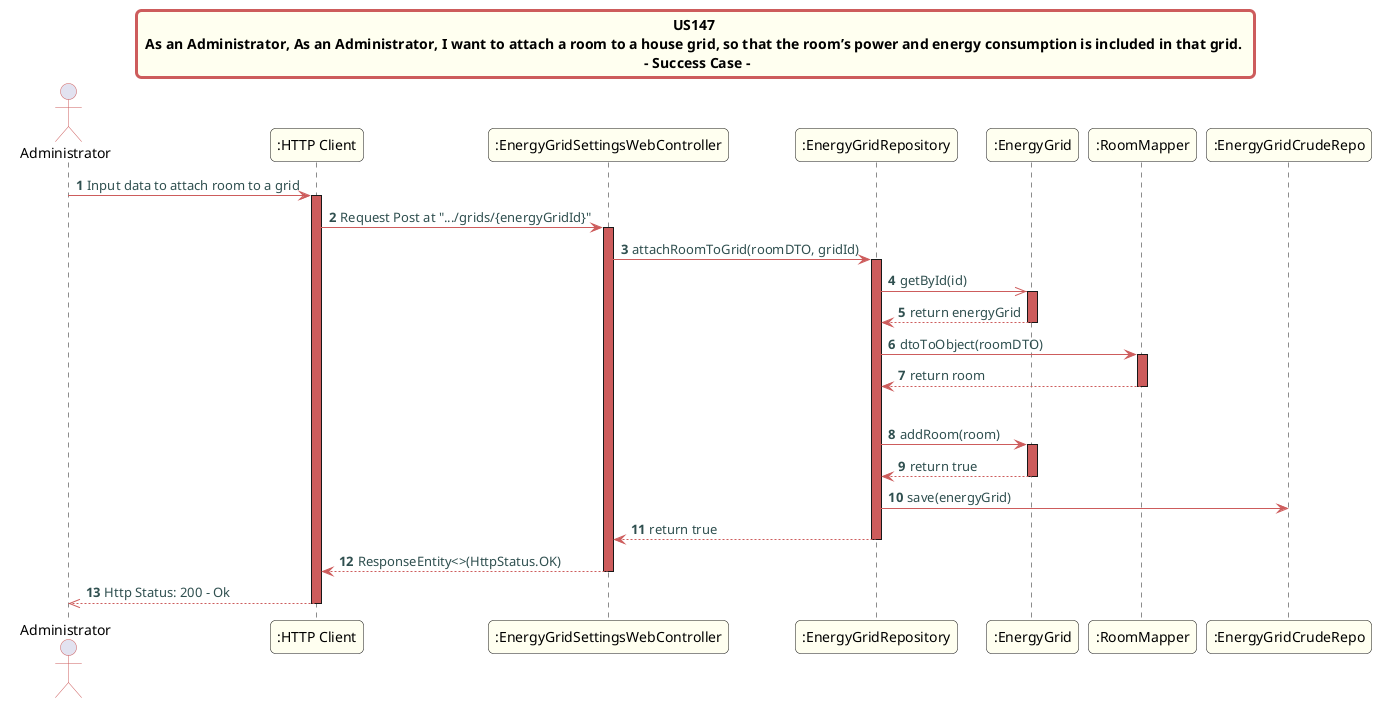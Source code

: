 @startuml
skinparam titleBorderRoundCorner 10
skinparam titleBorderThickness 3
skinparam titleBorderColor indianred
skinparam titleBackgroundColor ivory
skinparam FontName quicksand

skinparam actor {
 	BorderColor indianred
 	}

 skinparam sequence {
 	LifeLineBackgroundColor indianred
 	ParticipantBackgroundColor ivory
 }

 skinparam roundcorner 10

 skinparam component {
   arrowThickness 1
   ArrowFontName Verdana
   ArrowColor indianred
   ArrowFontColor darkslategrey
 }
title US147 \n As an Administrator, As an Administrator, I want to attach a room to a house grid, so that the room’s power and energy consumption is included in that grid.  \n - Success Case -
autonumber
actor "Administrator"
"Administrator" -> ":HTTP Client":  Input data to attach room to a grid
activate ":HTTP Client"
":HTTP Client" -> ":EnergyGridSettingsWebController":  Request Post at ".../grids/{energyGridId}"
activate ":EnergyGridSettingsWebController"
":EnergyGridSettingsWebController" -> ":EnergyGridRepository": attachRoomToGrid(roomDTO, gridId)
activate ":EnergyGridRepository"
":EnergyGridRepository" ->> ":EnergyGrid": getById(id)
activate ":EnergyGrid"
":EnergyGrid" --> ":EnergyGridRepository": return energyGrid
deactivate ":EnergyGrid"
":EnergyGridRepository" -> ":RoomMapper": dtoToObject(roomDTO)
activate ":RoomMapper"
":RoomMapper" --> ":EnergyGridRepository" : return room
deactivate ":RoomMapper"
alt success
":EnergyGridRepository" -> ":EnergyGrid": addRoom(room)
activate ":EnergyGrid"
":EnergyGrid" --> ":EnergyGridRepository" : return true
deactivate ":EnergyGrid"
":EnergyGridRepository" -> ":EnergyGridCrudeRepo" : save(energyGrid)
":EnergyGridRepository" --> ":EnergyGridSettingsWebController": return true
deactivate ":EnergyGridRepository"
":EnergyGridSettingsWebController" --> ":HTTP Client": ResponseEntity<>(HttpStatus.OK)
deactivate ":EnergyGridSettingsWebController"
":HTTP Client" -->> "Administrator": Http Status: 200 - Ok
deactivate ":HTTP Client"
@enduml